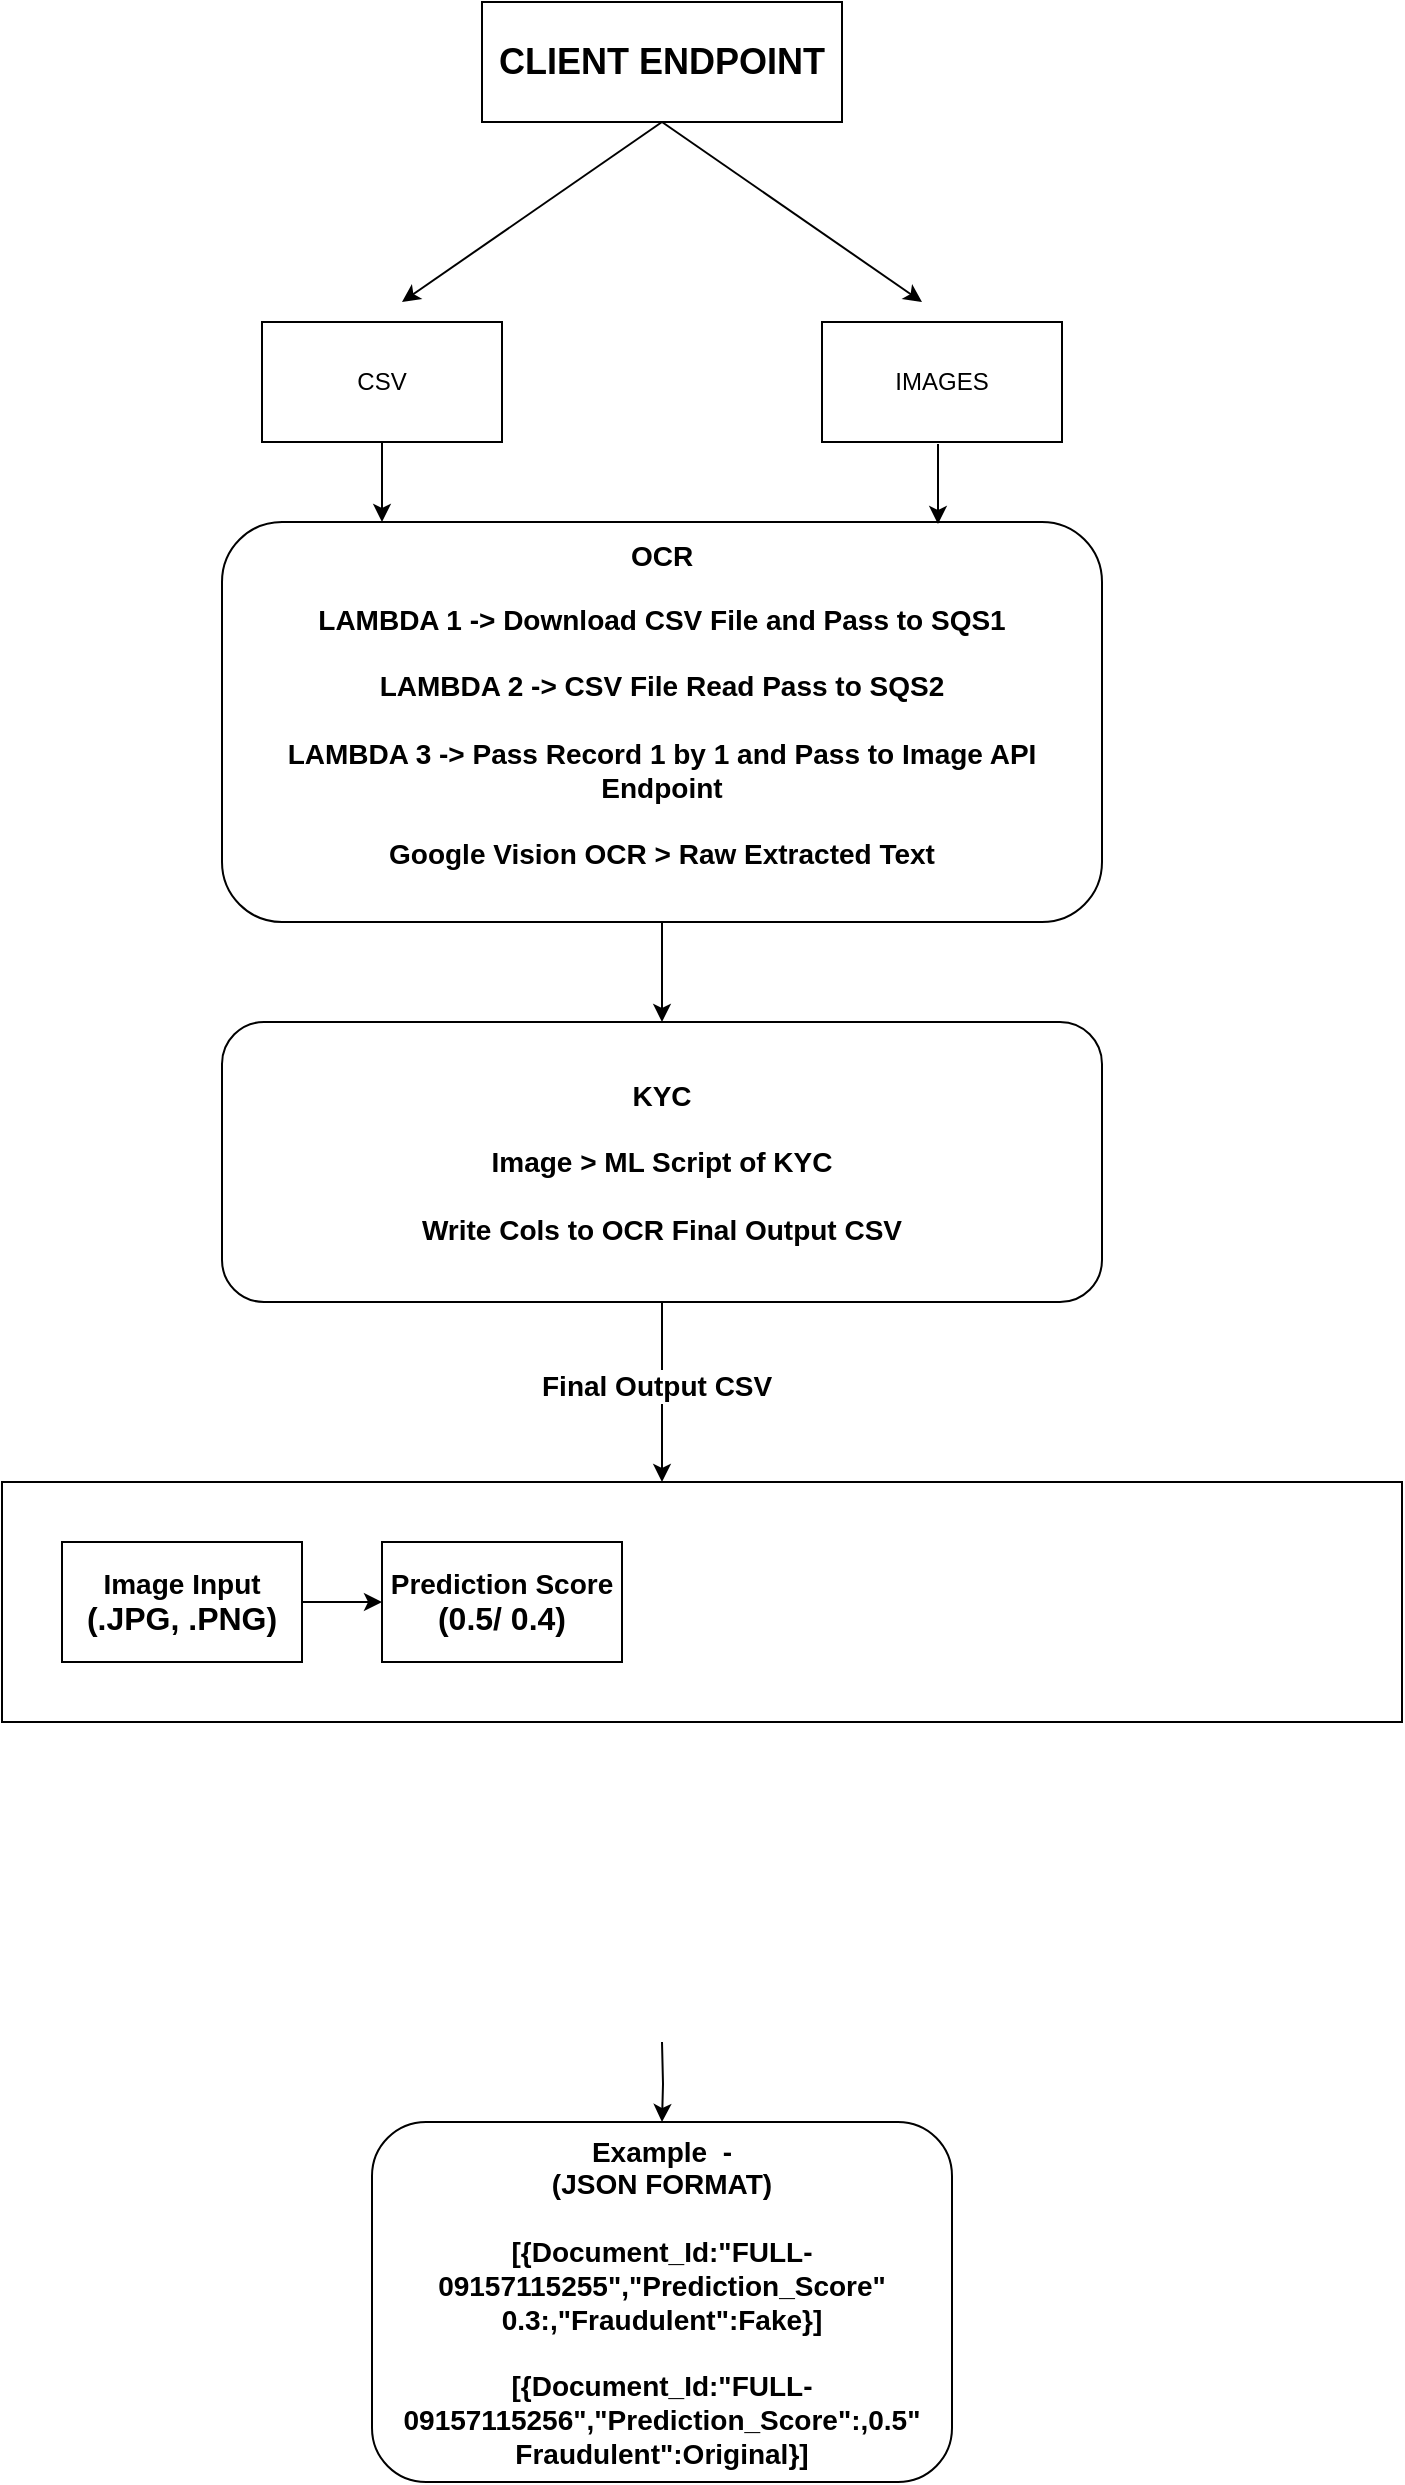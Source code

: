 <mxfile version="22.0.4" type="github">
  <diagram name="Page-1" id="dDQskJX8iZ86jDSLjyaD">
    <mxGraphModel dx="1434" dy="771" grid="1" gridSize="10" guides="1" tooltips="1" connect="1" arrows="1" fold="1" page="1" pageScale="1" pageWidth="827" pageHeight="1169" math="0" shadow="0">
      <root>
        <mxCell id="0" />
        <mxCell id="1" parent="0" />
        <mxCell id="NrULgkx6WS_fLRlhGDGL-4" value="" style="rounded=0;whiteSpace=wrap;html=1;" vertex="1" parent="1">
          <mxGeometry x="70" y="760" width="700" height="120" as="geometry" />
        </mxCell>
        <mxCell id="YkBQX1AhAxlliPI_g7u4-1" value="&lt;h2&gt;CLIENT ENDPOINT&lt;/h2&gt;" style="rounded=0;whiteSpace=wrap;html=1;" parent="1" vertex="1">
          <mxGeometry x="310" y="20" width="180" height="60" as="geometry" />
        </mxCell>
        <mxCell id="YkBQX1AhAxlliPI_g7u4-2" value="" style="endArrow=classic;html=1;rounded=0;" parent="1" edge="1">
          <mxGeometry width="50" height="50" relative="1" as="geometry">
            <mxPoint x="400" y="80" as="sourcePoint" />
            <mxPoint x="270" y="170" as="targetPoint" />
          </mxGeometry>
        </mxCell>
        <mxCell id="YkBQX1AhAxlliPI_g7u4-4" value="" style="endArrow=classic;html=1;rounded=0;" parent="1" edge="1">
          <mxGeometry width="50" height="50" relative="1" as="geometry">
            <mxPoint x="400" y="80" as="sourcePoint" />
            <mxPoint x="530" y="170" as="targetPoint" />
          </mxGeometry>
        </mxCell>
        <mxCell id="ShjVHFg7I0nuSI6PbSU3-3" value="" style="edgeStyle=orthogonalEdgeStyle;rounded=0;orthogonalLoop=1;jettySize=auto;html=1;" parent="1" source="YkBQX1AhAxlliPI_g7u4-5" target="YkBQX1AhAxlliPI_g7u4-7" edge="1">
          <mxGeometry relative="1" as="geometry">
            <Array as="points">
              <mxPoint x="260" y="270" />
              <mxPoint x="260" y="270" />
            </Array>
          </mxGeometry>
        </mxCell>
        <mxCell id="YkBQX1AhAxlliPI_g7u4-5" value="CSV" style="rounded=0;whiteSpace=wrap;html=1;" parent="1" vertex="1">
          <mxGeometry x="200" y="180" width="120" height="60" as="geometry" />
        </mxCell>
        <mxCell id="YkBQX1AhAxlliPI_g7u4-6" value="IMAGES" style="rounded=0;whiteSpace=wrap;html=1;" parent="1" vertex="1">
          <mxGeometry x="480" y="180" width="120" height="60" as="geometry" />
        </mxCell>
        <mxCell id="RAYIBQayaERiTXWd_CFH-1" value="" style="edgeStyle=orthogonalEdgeStyle;rounded=0;orthogonalLoop=1;jettySize=auto;html=1;" parent="1" source="YkBQX1AhAxlliPI_g7u4-7" target="Iak-pNIgSSD7GhCGVcWT-4" edge="1">
          <mxGeometry relative="1" as="geometry" />
        </mxCell>
        <mxCell id="YkBQX1AhAxlliPI_g7u4-7" value="&lt;font style=&quot;&quot;&gt;&lt;b style=&quot;font-size: 14px;&quot;&gt;OCR&lt;br&gt;&lt;/b&gt;&lt;br&gt;&lt;b&gt;&lt;font style=&quot;font-size: 14px;&quot;&gt;LAMBDA 1 -&amp;gt; Download CSV File and Pass to SQS1&lt;br&gt;&lt;br&gt;LAMBDA 2 -&amp;gt; CSV File Read Pass to SQS2 &lt;br&gt;&lt;br&gt;LAMBDA 3 -&amp;gt; Pass Record 1 by 1 and Pass to Image API Endpoint &lt;br&gt;&lt;br&gt;Google Vision OCR &amp;gt; Raw Extracted Text&lt;/font&gt;&lt;/b&gt;&lt;br&gt;&lt;/font&gt;&lt;font style=&quot;&quot;&gt;&lt;div style=&quot;font-size: 14px;&quot;&gt;&lt;span style=&quot;background-color: initial;&quot;&gt;&lt;br&gt;&lt;/span&gt;&lt;/div&gt;&lt;/font&gt;" style="rounded=1;whiteSpace=wrap;html=1;align=center;" parent="1" vertex="1">
          <mxGeometry x="180" y="280" width="440" height="200" as="geometry" />
        </mxCell>
        <mxCell id="ShjVHFg7I0nuSI6PbSU3-6" value="" style="edgeStyle=orthogonalEdgeStyle;rounded=0;orthogonalLoop=1;jettySize=auto;html=1;entryX=0.5;entryY=0;entryDx=0;entryDy=0;" parent="1" source="Iak-pNIgSSD7GhCGVcWT-4" edge="1">
          <mxGeometry relative="1" as="geometry">
            <mxPoint x="400" y="760" as="targetPoint" />
          </mxGeometry>
        </mxCell>
        <mxCell id="ShjVHFg7I0nuSI6PbSU3-8" value="&lt;font style=&quot;font-size: 14px;&quot;&gt;&lt;b&gt;Final Output CSV&amp;nbsp;&lt;/b&gt;&lt;/font&gt;" style="edgeLabel;html=1;align=center;verticalAlign=middle;resizable=0;points=[];" parent="ShjVHFg7I0nuSI6PbSU3-6" vertex="1" connectable="0">
          <mxGeometry x="-0.083" y="-1" relative="1" as="geometry">
            <mxPoint as="offset" />
          </mxGeometry>
        </mxCell>
        <mxCell id="Iak-pNIgSSD7GhCGVcWT-4" value="&lt;font style=&quot;font-size: 14px;&quot;&gt;&lt;b&gt;KYC&lt;br&gt;&lt;br&gt;Image &amp;gt; ML Script of KYC&lt;br&gt;&lt;br&gt;Write Cols to OCR Final Output CSV&lt;/b&gt;&lt;/font&gt;&lt;span style=&quot;font-size: 14px;&quot;&gt;&lt;b&gt;&lt;br&gt;&lt;/b&gt;&lt;/span&gt;" style="rounded=1;whiteSpace=wrap;html=1;align=center;" parent="1" vertex="1">
          <mxGeometry x="180" y="530" width="440" height="140" as="geometry" />
        </mxCell>
        <mxCell id="ShjVHFg7I0nuSI6PbSU3-4" value="" style="edgeStyle=orthogonalEdgeStyle;rounded=0;orthogonalLoop=1;jettySize=auto;html=1;" parent="1" edge="1">
          <mxGeometry relative="1" as="geometry">
            <mxPoint x="538" y="241" as="sourcePoint" />
            <mxPoint x="538" y="281" as="targetPoint" />
            <Array as="points">
              <mxPoint x="538" y="271" />
              <mxPoint x="538" y="271" />
            </Array>
          </mxGeometry>
        </mxCell>
        <mxCell id="ShjVHFg7I0nuSI6PbSU3-5" value="" style="whiteSpace=wrap;html=1;rounded=1;" parent="1" vertex="1">
          <mxGeometry x="340" y="790" width="120" as="geometry" />
        </mxCell>
        <mxCell id="ShjVHFg7I0nuSI6PbSU3-11" value="" style="edgeStyle=orthogonalEdgeStyle;rounded=0;orthogonalLoop=1;jettySize=auto;html=1;" parent="1" target="ShjVHFg7I0nuSI6PbSU3-10" edge="1">
          <mxGeometry relative="1" as="geometry">
            <mxPoint x="400" y="830" as="sourcePoint" />
          </mxGeometry>
        </mxCell>
        <mxCell id="ShjVHFg7I0nuSI6PbSU3-13" value="" style="edgeStyle=orthogonalEdgeStyle;rounded=0;orthogonalLoop=1;jettySize=auto;html=1;" parent="1" target="ShjVHFg7I0nuSI6PbSU3-12" edge="1">
          <mxGeometry relative="1" as="geometry">
            <mxPoint x="400" y="940" as="sourcePoint" />
          </mxGeometry>
        </mxCell>
        <mxCell id="ShjVHFg7I0nuSI6PbSU3-17" value="" style="edgeStyle=orthogonalEdgeStyle;rounded=0;orthogonalLoop=1;jettySize=auto;html=1;" parent="1" target="ShjVHFg7I0nuSI6PbSU3-16" edge="1">
          <mxGeometry relative="1" as="geometry">
            <mxPoint x="400" y="1040" as="sourcePoint" />
          </mxGeometry>
        </mxCell>
        <mxCell id="ShjVHFg7I0nuSI6PbSU3-16" value="&lt;font style=&quot;&quot;&gt;&lt;font style=&quot;font-size: 14px;&quot;&gt;&lt;b&gt;&lt;font style=&quot;&quot;&gt;Example&lt;/font&gt;&lt;/b&gt;&lt;b style=&quot;border-color: var(--border-color); background-color: rgb(255, 255, 255);&quot;&gt;&amp;nbsp;&lt;/b&gt;&lt;b&gt;&lt;font style=&quot;&quot;&gt;&amp;nbsp;-&lt;br&gt;(JSON FORMAT)&lt;br&gt;&lt;br&gt;[{Document_Id:&quot;FULL-09157115255&quot;,&quot;Prediction_Score&quot; 0.3:,&quot;Fraudulent&quot;:Fake}]&lt;br&gt;&lt;/font&gt;&lt;br&gt;[{Document_Id:&quot;FULL-09157115256&quot;,&quot;Prediction_Score&quot;:,0.5&quot;&lt;br&gt;Fraudulent&quot;:Original}]&lt;/b&gt;&lt;/font&gt;&lt;br&gt;&lt;/font&gt;" style="rounded=1;whiteSpace=wrap;html=1;align=center;" parent="1" vertex="1">
          <mxGeometry x="255" y="1080" width="290" height="180" as="geometry" />
        </mxCell>
        <mxCell id="NrULgkx6WS_fLRlhGDGL-8" value="" style="edgeStyle=orthogonalEdgeStyle;rounded=0;orthogonalLoop=1;jettySize=auto;html=1;" edge="1" parent="1" source="NrULgkx6WS_fLRlhGDGL-6" target="NrULgkx6WS_fLRlhGDGL-7">
          <mxGeometry relative="1" as="geometry" />
        </mxCell>
        <mxCell id="NrULgkx6WS_fLRlhGDGL-6" value="&lt;div&gt;&lt;b&gt;&lt;font style=&quot;font-size: 14px;&quot;&gt;Image Input&lt;/font&gt;&lt;/b&gt;&lt;/div&gt;&lt;div&gt;&lt;b&gt;&lt;font size=&quot;3&quot;&gt;(.JPG, .PNG)&lt;/font&gt;&lt;/b&gt;&lt;/div&gt;" style="rounded=0;whiteSpace=wrap;html=1;" vertex="1" parent="1">
          <mxGeometry x="100" y="790" width="120" height="60" as="geometry" />
        </mxCell>
        <mxCell id="NrULgkx6WS_fLRlhGDGL-7" value="&lt;div&gt;&lt;font style=&quot;font-size: 14px;&quot;&gt;&lt;b&gt;Prediction Score&lt;/b&gt;&lt;/font&gt;&lt;/div&gt;&lt;div&gt;&lt;font style=&quot;&quot; size=&quot;3&quot;&gt;&lt;b&gt;(0.5/ 0.4)&lt;/b&gt;&lt;/font&gt;&lt;/div&gt;" style="rounded=0;whiteSpace=wrap;html=1;" vertex="1" parent="1">
          <mxGeometry x="260" y="790" width="120" height="60" as="geometry" />
        </mxCell>
      </root>
    </mxGraphModel>
  </diagram>
</mxfile>
